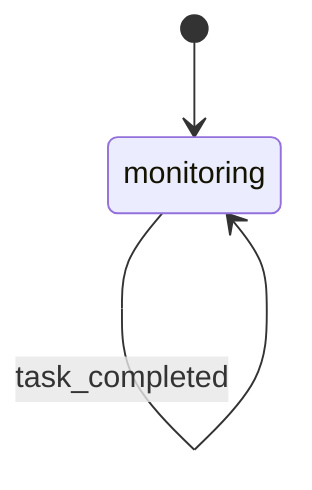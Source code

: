 stateDiagram-v2
    %% Detailed view of MONITORING

    [*] --> monitoring

    %% Internal transitions
    monitoring --> monitoring : no_events
    monitoring --> monitoring : task_completed

    %% External composites
    state INITIALIZATION
    state COMPLETION

    %% Transitions to other composites